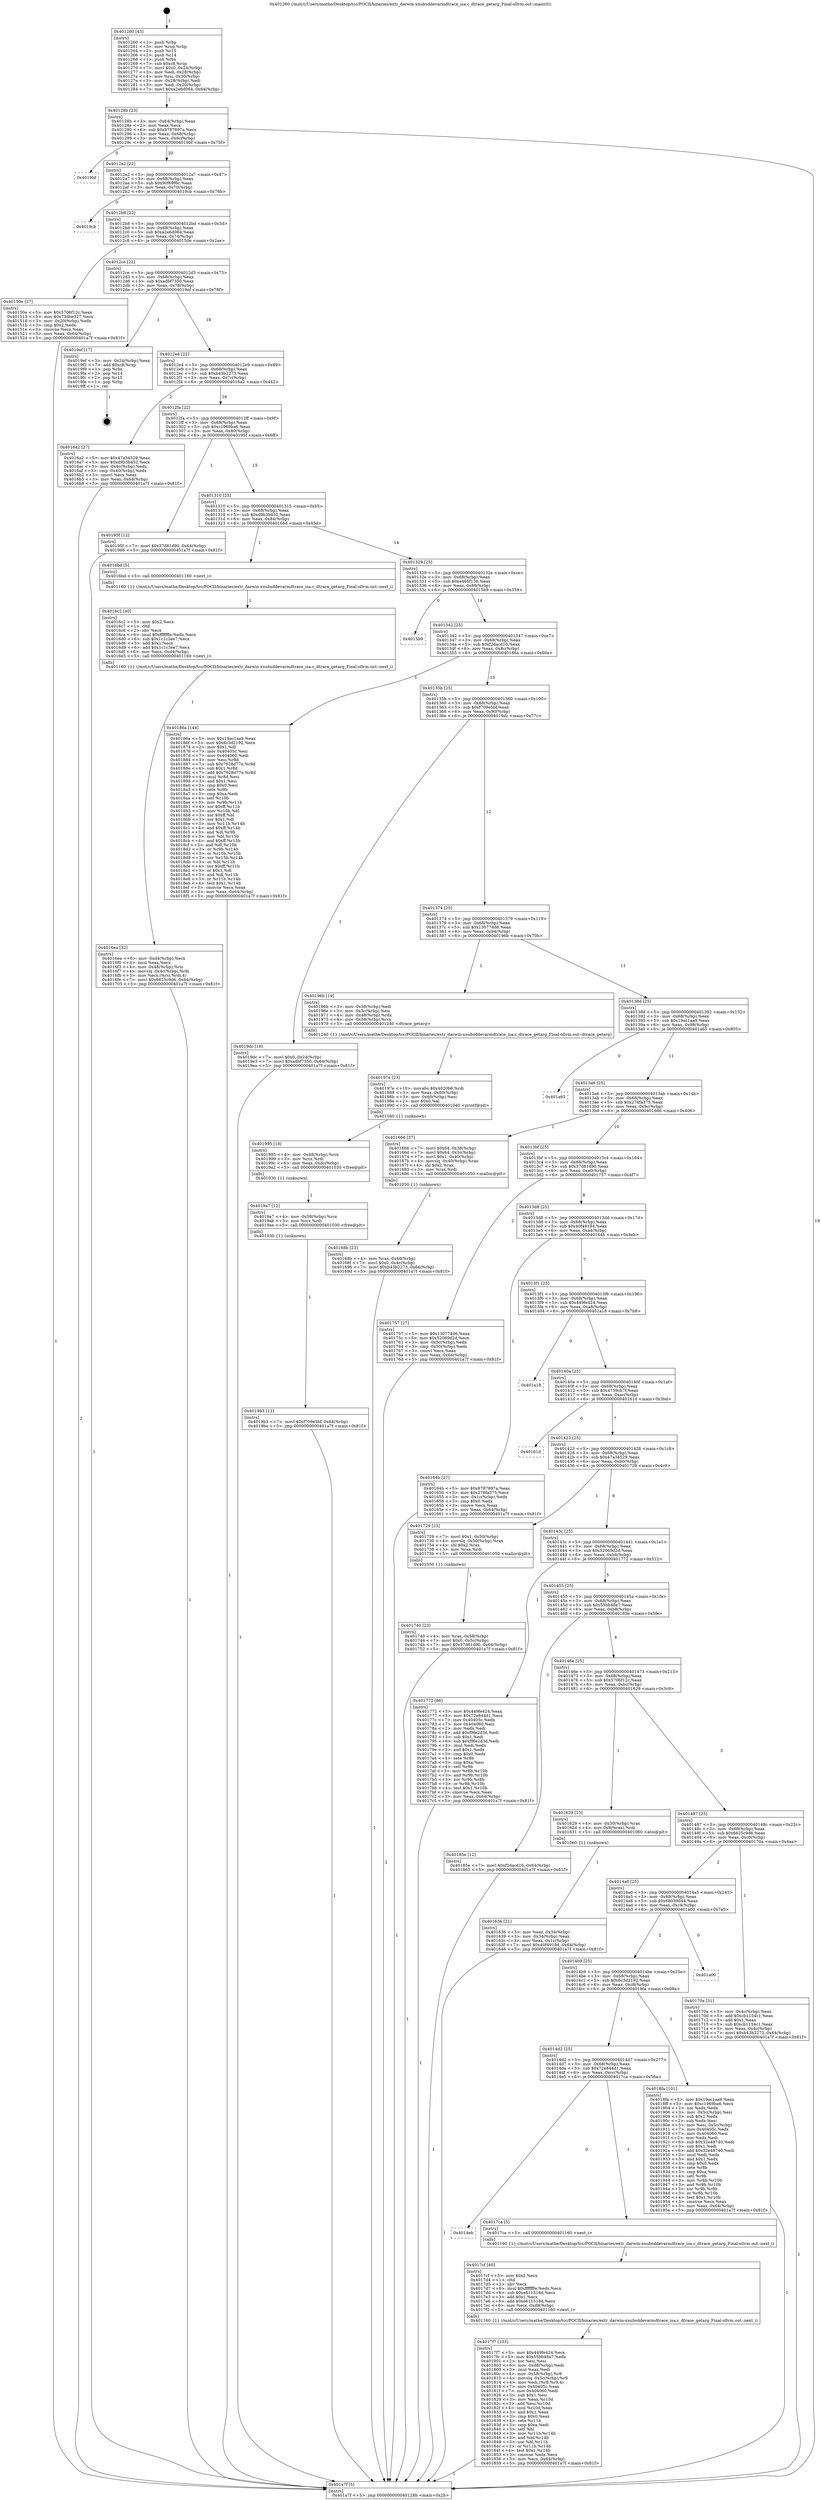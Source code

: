 digraph "0x401260" {
  label = "0x401260 (/mnt/c/Users/mathe/Desktop/tcc/POCII/binaries/extr_darwin-xnubsddevarmdtrace_isa.c_dtrace_getarg_Final-ollvm.out::main(0))"
  labelloc = "t"
  node[shape=record]

  Entry [label="",width=0.3,height=0.3,shape=circle,fillcolor=black,style=filled]
  "0x40128b" [label="{
     0x40128b [23]\l
     | [instrs]\l
     &nbsp;&nbsp;0x40128b \<+3\>: mov -0x64(%rbp),%eax\l
     &nbsp;&nbsp;0x40128e \<+2\>: mov %eax,%ecx\l
     &nbsp;&nbsp;0x401290 \<+6\>: sub $0x8787897a,%ecx\l
     &nbsp;&nbsp;0x401296 \<+3\>: mov %eax,-0x68(%rbp)\l
     &nbsp;&nbsp;0x401299 \<+3\>: mov %ecx,-0x6c(%rbp)\l
     &nbsp;&nbsp;0x40129c \<+6\>: je 00000000004019bf \<main+0x75f\>\l
  }"]
  "0x4019bf" [label="{
     0x4019bf\l
  }", style=dashed]
  "0x4012a2" [label="{
     0x4012a2 [22]\l
     | [instrs]\l
     &nbsp;&nbsp;0x4012a2 \<+5\>: jmp 00000000004012a7 \<main+0x47\>\l
     &nbsp;&nbsp;0x4012a7 \<+3\>: mov -0x68(%rbp),%eax\l
     &nbsp;&nbsp;0x4012aa \<+5\>: sub $0x90f69f6c,%eax\l
     &nbsp;&nbsp;0x4012af \<+3\>: mov %eax,-0x70(%rbp)\l
     &nbsp;&nbsp;0x4012b2 \<+6\>: je 00000000004019cb \<main+0x76b\>\l
  }"]
  Exit [label="",width=0.3,height=0.3,shape=circle,fillcolor=black,style=filled,peripheries=2]
  "0x4019cb" [label="{
     0x4019cb\l
  }", style=dashed]
  "0x4012b8" [label="{
     0x4012b8 [22]\l
     | [instrs]\l
     &nbsp;&nbsp;0x4012b8 \<+5\>: jmp 00000000004012bd \<main+0x5d\>\l
     &nbsp;&nbsp;0x4012bd \<+3\>: mov -0x68(%rbp),%eax\l
     &nbsp;&nbsp;0x4012c0 \<+5\>: sub $0xa2e6d064,%eax\l
     &nbsp;&nbsp;0x4012c5 \<+3\>: mov %eax,-0x74(%rbp)\l
     &nbsp;&nbsp;0x4012c8 \<+6\>: je 000000000040150e \<main+0x2ae\>\l
  }"]
  "0x4019b3" [label="{
     0x4019b3 [12]\l
     | [instrs]\l
     &nbsp;&nbsp;0x4019b3 \<+7\>: movl $0xf709e5bf,-0x64(%rbp)\l
     &nbsp;&nbsp;0x4019ba \<+5\>: jmp 0000000000401a7f \<main+0x81f\>\l
  }"]
  "0x40150e" [label="{
     0x40150e [27]\l
     | [instrs]\l
     &nbsp;&nbsp;0x40150e \<+5\>: mov $0x5706f12c,%eax\l
     &nbsp;&nbsp;0x401513 \<+5\>: mov $0x73dbe327,%ecx\l
     &nbsp;&nbsp;0x401518 \<+3\>: mov -0x20(%rbp),%edx\l
     &nbsp;&nbsp;0x40151b \<+3\>: cmp $0x2,%edx\l
     &nbsp;&nbsp;0x40151e \<+3\>: cmovne %ecx,%eax\l
     &nbsp;&nbsp;0x401521 \<+3\>: mov %eax,-0x64(%rbp)\l
     &nbsp;&nbsp;0x401524 \<+5\>: jmp 0000000000401a7f \<main+0x81f\>\l
  }"]
  "0x4012ce" [label="{
     0x4012ce [22]\l
     | [instrs]\l
     &nbsp;&nbsp;0x4012ce \<+5\>: jmp 00000000004012d3 \<main+0x73\>\l
     &nbsp;&nbsp;0x4012d3 \<+3\>: mov -0x68(%rbp),%eax\l
     &nbsp;&nbsp;0x4012d6 \<+5\>: sub $0xadbf7350,%eax\l
     &nbsp;&nbsp;0x4012db \<+3\>: mov %eax,-0x78(%rbp)\l
     &nbsp;&nbsp;0x4012de \<+6\>: je 00000000004019ef \<main+0x78f\>\l
  }"]
  "0x401a7f" [label="{
     0x401a7f [5]\l
     | [instrs]\l
     &nbsp;&nbsp;0x401a7f \<+5\>: jmp 000000000040128b \<main+0x2b\>\l
  }"]
  "0x401260" [label="{
     0x401260 [43]\l
     | [instrs]\l
     &nbsp;&nbsp;0x401260 \<+1\>: push %rbp\l
     &nbsp;&nbsp;0x401261 \<+3\>: mov %rsp,%rbp\l
     &nbsp;&nbsp;0x401264 \<+2\>: push %r15\l
     &nbsp;&nbsp;0x401266 \<+2\>: push %r14\l
     &nbsp;&nbsp;0x401268 \<+1\>: push %rbx\l
     &nbsp;&nbsp;0x401269 \<+7\>: sub $0xc8,%rsp\l
     &nbsp;&nbsp;0x401270 \<+7\>: movl $0x0,-0x24(%rbp)\l
     &nbsp;&nbsp;0x401277 \<+3\>: mov %edi,-0x28(%rbp)\l
     &nbsp;&nbsp;0x40127a \<+4\>: mov %rsi,-0x30(%rbp)\l
     &nbsp;&nbsp;0x40127e \<+3\>: mov -0x28(%rbp),%edi\l
     &nbsp;&nbsp;0x401281 \<+3\>: mov %edi,-0x20(%rbp)\l
     &nbsp;&nbsp;0x401284 \<+7\>: movl $0xa2e6d064,-0x64(%rbp)\l
  }"]
  "0x4019a7" [label="{
     0x4019a7 [12]\l
     | [instrs]\l
     &nbsp;&nbsp;0x4019a7 \<+4\>: mov -0x58(%rbp),%rcx\l
     &nbsp;&nbsp;0x4019ab \<+3\>: mov %rcx,%rdi\l
     &nbsp;&nbsp;0x4019ae \<+5\>: call 0000000000401030 \<free@plt\>\l
     | [calls]\l
     &nbsp;&nbsp;0x401030 \{1\} (unknown)\l
  }"]
  "0x4019ef" [label="{
     0x4019ef [17]\l
     | [instrs]\l
     &nbsp;&nbsp;0x4019ef \<+3\>: mov -0x24(%rbp),%eax\l
     &nbsp;&nbsp;0x4019f2 \<+7\>: add $0xc8,%rsp\l
     &nbsp;&nbsp;0x4019f9 \<+1\>: pop %rbx\l
     &nbsp;&nbsp;0x4019fa \<+2\>: pop %r14\l
     &nbsp;&nbsp;0x4019fc \<+2\>: pop %r15\l
     &nbsp;&nbsp;0x4019fe \<+1\>: pop %rbp\l
     &nbsp;&nbsp;0x4019ff \<+1\>: ret\l
  }"]
  "0x4012e4" [label="{
     0x4012e4 [22]\l
     | [instrs]\l
     &nbsp;&nbsp;0x4012e4 \<+5\>: jmp 00000000004012e9 \<main+0x89\>\l
     &nbsp;&nbsp;0x4012e9 \<+3\>: mov -0x68(%rbp),%eax\l
     &nbsp;&nbsp;0x4012ec \<+5\>: sub $0xb43b2273,%eax\l
     &nbsp;&nbsp;0x4012f1 \<+3\>: mov %eax,-0x7c(%rbp)\l
     &nbsp;&nbsp;0x4012f4 \<+6\>: je 00000000004016a2 \<main+0x442\>\l
  }"]
  "0x401995" [label="{
     0x401995 [18]\l
     | [instrs]\l
     &nbsp;&nbsp;0x401995 \<+4\>: mov -0x48(%rbp),%rcx\l
     &nbsp;&nbsp;0x401999 \<+3\>: mov %rcx,%rdi\l
     &nbsp;&nbsp;0x40199c \<+6\>: mov %eax,-0xdc(%rbp)\l
     &nbsp;&nbsp;0x4019a2 \<+5\>: call 0000000000401030 \<free@plt\>\l
     | [calls]\l
     &nbsp;&nbsp;0x401030 \{1\} (unknown)\l
  }"]
  "0x4016a2" [label="{
     0x4016a2 [27]\l
     | [instrs]\l
     &nbsp;&nbsp;0x4016a2 \<+5\>: mov $0x47a34529,%eax\l
     &nbsp;&nbsp;0x4016a7 \<+5\>: mov $0xd9b3b452,%ecx\l
     &nbsp;&nbsp;0x4016ac \<+3\>: mov -0x4c(%rbp),%edx\l
     &nbsp;&nbsp;0x4016af \<+3\>: cmp -0x40(%rbp),%edx\l
     &nbsp;&nbsp;0x4016b2 \<+3\>: cmovl %ecx,%eax\l
     &nbsp;&nbsp;0x4016b5 \<+3\>: mov %eax,-0x64(%rbp)\l
     &nbsp;&nbsp;0x4016b8 \<+5\>: jmp 0000000000401a7f \<main+0x81f\>\l
  }"]
  "0x4012fa" [label="{
     0x4012fa [22]\l
     | [instrs]\l
     &nbsp;&nbsp;0x4012fa \<+5\>: jmp 00000000004012ff \<main+0x9f\>\l
     &nbsp;&nbsp;0x4012ff \<+3\>: mov -0x68(%rbp),%eax\l
     &nbsp;&nbsp;0x401302 \<+5\>: sub $0xc1969ba6,%eax\l
     &nbsp;&nbsp;0x401307 \<+3\>: mov %eax,-0x80(%rbp)\l
     &nbsp;&nbsp;0x40130a \<+6\>: je 000000000040195f \<main+0x6ff\>\l
  }"]
  "0x40197e" [label="{
     0x40197e [23]\l
     | [instrs]\l
     &nbsp;&nbsp;0x40197e \<+10\>: movabs $0x4020b6,%rdi\l
     &nbsp;&nbsp;0x401988 \<+3\>: mov %eax,-0x60(%rbp)\l
     &nbsp;&nbsp;0x40198b \<+3\>: mov -0x60(%rbp),%esi\l
     &nbsp;&nbsp;0x40198e \<+2\>: mov $0x0,%al\l
     &nbsp;&nbsp;0x401990 \<+5\>: call 0000000000401040 \<printf@plt\>\l
     | [calls]\l
     &nbsp;&nbsp;0x401040 \{1\} (unknown)\l
  }"]
  "0x40195f" [label="{
     0x40195f [12]\l
     | [instrs]\l
     &nbsp;&nbsp;0x40195f \<+7\>: movl $0x37d81d90,-0x64(%rbp)\l
     &nbsp;&nbsp;0x401966 \<+5\>: jmp 0000000000401a7f \<main+0x81f\>\l
  }"]
  "0x401310" [label="{
     0x401310 [25]\l
     | [instrs]\l
     &nbsp;&nbsp;0x401310 \<+5\>: jmp 0000000000401315 \<main+0xb5\>\l
     &nbsp;&nbsp;0x401315 \<+3\>: mov -0x68(%rbp),%eax\l
     &nbsp;&nbsp;0x401318 \<+5\>: sub $0xd9b3b452,%eax\l
     &nbsp;&nbsp;0x40131d \<+6\>: mov %eax,-0x84(%rbp)\l
     &nbsp;&nbsp;0x401323 \<+6\>: je 00000000004016bd \<main+0x45d\>\l
  }"]
  "0x4017f7" [label="{
     0x4017f7 [103]\l
     | [instrs]\l
     &nbsp;&nbsp;0x4017f7 \<+5\>: mov $0x449fe424,%ecx\l
     &nbsp;&nbsp;0x4017fc \<+5\>: mov $0x55bb48a7,%edx\l
     &nbsp;&nbsp;0x401801 \<+2\>: xor %esi,%esi\l
     &nbsp;&nbsp;0x401803 \<+6\>: mov -0xd8(%rbp),%edi\l
     &nbsp;&nbsp;0x401809 \<+3\>: imul %eax,%edi\l
     &nbsp;&nbsp;0x40180c \<+4\>: mov -0x58(%rbp),%r8\l
     &nbsp;&nbsp;0x401810 \<+4\>: movslq -0x5c(%rbp),%r9\l
     &nbsp;&nbsp;0x401814 \<+4\>: mov %edi,(%r8,%r9,4)\l
     &nbsp;&nbsp;0x401818 \<+7\>: mov 0x40405c,%eax\l
     &nbsp;&nbsp;0x40181f \<+7\>: mov 0x404060,%edi\l
     &nbsp;&nbsp;0x401826 \<+3\>: sub $0x1,%esi\l
     &nbsp;&nbsp;0x401829 \<+3\>: mov %eax,%r10d\l
     &nbsp;&nbsp;0x40182c \<+3\>: add %esi,%r10d\l
     &nbsp;&nbsp;0x40182f \<+4\>: imul %r10d,%eax\l
     &nbsp;&nbsp;0x401833 \<+3\>: and $0x1,%eax\l
     &nbsp;&nbsp;0x401836 \<+3\>: cmp $0x0,%eax\l
     &nbsp;&nbsp;0x401839 \<+4\>: sete %r11b\l
     &nbsp;&nbsp;0x40183d \<+3\>: cmp $0xa,%edi\l
     &nbsp;&nbsp;0x401840 \<+3\>: setl %bl\l
     &nbsp;&nbsp;0x401843 \<+3\>: mov %r11b,%r14b\l
     &nbsp;&nbsp;0x401846 \<+3\>: and %bl,%r14b\l
     &nbsp;&nbsp;0x401849 \<+3\>: xor %bl,%r11b\l
     &nbsp;&nbsp;0x40184c \<+3\>: or %r11b,%r14b\l
     &nbsp;&nbsp;0x40184f \<+4\>: test $0x1,%r14b\l
     &nbsp;&nbsp;0x401853 \<+3\>: cmovne %edx,%ecx\l
     &nbsp;&nbsp;0x401856 \<+3\>: mov %ecx,-0x64(%rbp)\l
     &nbsp;&nbsp;0x401859 \<+5\>: jmp 0000000000401a7f \<main+0x81f\>\l
  }"]
  "0x4016bd" [label="{
     0x4016bd [5]\l
     | [instrs]\l
     &nbsp;&nbsp;0x4016bd \<+5\>: call 0000000000401160 \<next_i\>\l
     | [calls]\l
     &nbsp;&nbsp;0x401160 \{1\} (/mnt/c/Users/mathe/Desktop/tcc/POCII/binaries/extr_darwin-xnubsddevarmdtrace_isa.c_dtrace_getarg_Final-ollvm.out::next_i)\l
  }"]
  "0x401329" [label="{
     0x401329 [25]\l
     | [instrs]\l
     &nbsp;&nbsp;0x401329 \<+5\>: jmp 000000000040132e \<main+0xce\>\l
     &nbsp;&nbsp;0x40132e \<+3\>: mov -0x68(%rbp),%eax\l
     &nbsp;&nbsp;0x401331 \<+5\>: sub $0xe465f136,%eax\l
     &nbsp;&nbsp;0x401336 \<+6\>: mov %eax,-0x88(%rbp)\l
     &nbsp;&nbsp;0x40133c \<+6\>: je 00000000004015b9 \<main+0x359\>\l
  }"]
  "0x4017cf" [label="{
     0x4017cf [40]\l
     | [instrs]\l
     &nbsp;&nbsp;0x4017cf \<+5\>: mov $0x2,%ecx\l
     &nbsp;&nbsp;0x4017d4 \<+1\>: cltd\l
     &nbsp;&nbsp;0x4017d5 \<+2\>: idiv %ecx\l
     &nbsp;&nbsp;0x4017d7 \<+6\>: imul $0xfffffffe,%edx,%ecx\l
     &nbsp;&nbsp;0x4017dd \<+6\>: sub $0xe611518d,%ecx\l
     &nbsp;&nbsp;0x4017e3 \<+3\>: add $0x1,%ecx\l
     &nbsp;&nbsp;0x4017e6 \<+6\>: add $0xe611518d,%ecx\l
     &nbsp;&nbsp;0x4017ec \<+6\>: mov %ecx,-0xd8(%rbp)\l
     &nbsp;&nbsp;0x4017f2 \<+5\>: call 0000000000401160 \<next_i\>\l
     | [calls]\l
     &nbsp;&nbsp;0x401160 \{1\} (/mnt/c/Users/mathe/Desktop/tcc/POCII/binaries/extr_darwin-xnubsddevarmdtrace_isa.c_dtrace_getarg_Final-ollvm.out::next_i)\l
  }"]
  "0x4015b9" [label="{
     0x4015b9\l
  }", style=dashed]
  "0x401342" [label="{
     0x401342 [25]\l
     | [instrs]\l
     &nbsp;&nbsp;0x401342 \<+5\>: jmp 0000000000401347 \<main+0xe7\>\l
     &nbsp;&nbsp;0x401347 \<+3\>: mov -0x68(%rbp),%eax\l
     &nbsp;&nbsp;0x40134a \<+5\>: sub $0xf2dacd16,%eax\l
     &nbsp;&nbsp;0x40134f \<+6\>: mov %eax,-0x8c(%rbp)\l
     &nbsp;&nbsp;0x401355 \<+6\>: je 000000000040186a \<main+0x60a\>\l
  }"]
  "0x4014eb" [label="{
     0x4014eb\l
  }", style=dashed]
  "0x40186a" [label="{
     0x40186a [144]\l
     | [instrs]\l
     &nbsp;&nbsp;0x40186a \<+5\>: mov $0x19ac1aa9,%eax\l
     &nbsp;&nbsp;0x40186f \<+5\>: mov $0x6c3d2192,%ecx\l
     &nbsp;&nbsp;0x401874 \<+2\>: mov $0x1,%dl\l
     &nbsp;&nbsp;0x401876 \<+7\>: mov 0x40405c,%esi\l
     &nbsp;&nbsp;0x40187d \<+7\>: mov 0x404060,%edi\l
     &nbsp;&nbsp;0x401884 \<+3\>: mov %esi,%r8d\l
     &nbsp;&nbsp;0x401887 \<+7\>: sub $0x7628d77e,%r8d\l
     &nbsp;&nbsp;0x40188e \<+4\>: sub $0x1,%r8d\l
     &nbsp;&nbsp;0x401892 \<+7\>: add $0x7628d77e,%r8d\l
     &nbsp;&nbsp;0x401899 \<+4\>: imul %r8d,%esi\l
     &nbsp;&nbsp;0x40189d \<+3\>: and $0x1,%esi\l
     &nbsp;&nbsp;0x4018a0 \<+3\>: cmp $0x0,%esi\l
     &nbsp;&nbsp;0x4018a3 \<+4\>: sete %r9b\l
     &nbsp;&nbsp;0x4018a7 \<+3\>: cmp $0xa,%edi\l
     &nbsp;&nbsp;0x4018aa \<+4\>: setl %r10b\l
     &nbsp;&nbsp;0x4018ae \<+3\>: mov %r9b,%r11b\l
     &nbsp;&nbsp;0x4018b1 \<+4\>: xor $0xff,%r11b\l
     &nbsp;&nbsp;0x4018b5 \<+3\>: mov %r10b,%bl\l
     &nbsp;&nbsp;0x4018b8 \<+3\>: xor $0xff,%bl\l
     &nbsp;&nbsp;0x4018bb \<+3\>: xor $0x1,%dl\l
     &nbsp;&nbsp;0x4018be \<+3\>: mov %r11b,%r14b\l
     &nbsp;&nbsp;0x4018c1 \<+4\>: and $0xff,%r14b\l
     &nbsp;&nbsp;0x4018c5 \<+3\>: and %dl,%r9b\l
     &nbsp;&nbsp;0x4018c8 \<+3\>: mov %bl,%r15b\l
     &nbsp;&nbsp;0x4018cb \<+4\>: and $0xff,%r15b\l
     &nbsp;&nbsp;0x4018cf \<+3\>: and %dl,%r10b\l
     &nbsp;&nbsp;0x4018d2 \<+3\>: or %r9b,%r14b\l
     &nbsp;&nbsp;0x4018d5 \<+3\>: or %r10b,%r15b\l
     &nbsp;&nbsp;0x4018d8 \<+3\>: xor %r15b,%r14b\l
     &nbsp;&nbsp;0x4018db \<+3\>: or %bl,%r11b\l
     &nbsp;&nbsp;0x4018de \<+4\>: xor $0xff,%r11b\l
     &nbsp;&nbsp;0x4018e2 \<+3\>: or $0x1,%dl\l
     &nbsp;&nbsp;0x4018e5 \<+3\>: and %dl,%r11b\l
     &nbsp;&nbsp;0x4018e8 \<+3\>: or %r11b,%r14b\l
     &nbsp;&nbsp;0x4018eb \<+4\>: test $0x1,%r14b\l
     &nbsp;&nbsp;0x4018ef \<+3\>: cmovne %ecx,%eax\l
     &nbsp;&nbsp;0x4018f2 \<+3\>: mov %eax,-0x64(%rbp)\l
     &nbsp;&nbsp;0x4018f5 \<+5\>: jmp 0000000000401a7f \<main+0x81f\>\l
  }"]
  "0x40135b" [label="{
     0x40135b [25]\l
     | [instrs]\l
     &nbsp;&nbsp;0x40135b \<+5\>: jmp 0000000000401360 \<main+0x100\>\l
     &nbsp;&nbsp;0x401360 \<+3\>: mov -0x68(%rbp),%eax\l
     &nbsp;&nbsp;0x401363 \<+5\>: sub $0xf709e5bf,%eax\l
     &nbsp;&nbsp;0x401368 \<+6\>: mov %eax,-0x90(%rbp)\l
     &nbsp;&nbsp;0x40136e \<+6\>: je 00000000004019dc \<main+0x77c\>\l
  }"]
  "0x4017ca" [label="{
     0x4017ca [5]\l
     | [instrs]\l
     &nbsp;&nbsp;0x4017ca \<+5\>: call 0000000000401160 \<next_i\>\l
     | [calls]\l
     &nbsp;&nbsp;0x401160 \{1\} (/mnt/c/Users/mathe/Desktop/tcc/POCII/binaries/extr_darwin-xnubsddevarmdtrace_isa.c_dtrace_getarg_Final-ollvm.out::next_i)\l
  }"]
  "0x4019dc" [label="{
     0x4019dc [19]\l
     | [instrs]\l
     &nbsp;&nbsp;0x4019dc \<+7\>: movl $0x0,-0x24(%rbp)\l
     &nbsp;&nbsp;0x4019e3 \<+7\>: movl $0xadbf7350,-0x64(%rbp)\l
     &nbsp;&nbsp;0x4019ea \<+5\>: jmp 0000000000401a7f \<main+0x81f\>\l
  }"]
  "0x401374" [label="{
     0x401374 [25]\l
     | [instrs]\l
     &nbsp;&nbsp;0x401374 \<+5\>: jmp 0000000000401379 \<main+0x119\>\l
     &nbsp;&nbsp;0x401379 \<+3\>: mov -0x68(%rbp),%eax\l
     &nbsp;&nbsp;0x40137c \<+5\>: sub $0x130774d6,%eax\l
     &nbsp;&nbsp;0x401381 \<+6\>: mov %eax,-0x94(%rbp)\l
     &nbsp;&nbsp;0x401387 \<+6\>: je 000000000040196b \<main+0x70b\>\l
  }"]
  "0x4014d2" [label="{
     0x4014d2 [25]\l
     | [instrs]\l
     &nbsp;&nbsp;0x4014d2 \<+5\>: jmp 00000000004014d7 \<main+0x277\>\l
     &nbsp;&nbsp;0x4014d7 \<+3\>: mov -0x68(%rbp),%eax\l
     &nbsp;&nbsp;0x4014da \<+5\>: sub $0x72e844d1,%eax\l
     &nbsp;&nbsp;0x4014df \<+6\>: mov %eax,-0xcc(%rbp)\l
     &nbsp;&nbsp;0x4014e5 \<+6\>: je 00000000004017ca \<main+0x56a\>\l
  }"]
  "0x40196b" [label="{
     0x40196b [19]\l
     | [instrs]\l
     &nbsp;&nbsp;0x40196b \<+3\>: mov -0x38(%rbp),%edi\l
     &nbsp;&nbsp;0x40196e \<+3\>: mov -0x3c(%rbp),%esi\l
     &nbsp;&nbsp;0x401971 \<+4\>: mov -0x48(%rbp),%rdx\l
     &nbsp;&nbsp;0x401975 \<+4\>: mov -0x58(%rbp),%rcx\l
     &nbsp;&nbsp;0x401979 \<+5\>: call 0000000000401240 \<dtrace_getarg\>\l
     | [calls]\l
     &nbsp;&nbsp;0x401240 \{1\} (/mnt/c/Users/mathe/Desktop/tcc/POCII/binaries/extr_darwin-xnubsddevarmdtrace_isa.c_dtrace_getarg_Final-ollvm.out::dtrace_getarg)\l
  }"]
  "0x40138d" [label="{
     0x40138d [25]\l
     | [instrs]\l
     &nbsp;&nbsp;0x40138d \<+5\>: jmp 0000000000401392 \<main+0x132\>\l
     &nbsp;&nbsp;0x401392 \<+3\>: mov -0x68(%rbp),%eax\l
     &nbsp;&nbsp;0x401395 \<+5\>: sub $0x19ac1aa9,%eax\l
     &nbsp;&nbsp;0x40139a \<+6\>: mov %eax,-0x98(%rbp)\l
     &nbsp;&nbsp;0x4013a0 \<+6\>: je 0000000000401a65 \<main+0x805\>\l
  }"]
  "0x4018fa" [label="{
     0x4018fa [101]\l
     | [instrs]\l
     &nbsp;&nbsp;0x4018fa \<+5\>: mov $0x19ac1aa9,%eax\l
     &nbsp;&nbsp;0x4018ff \<+5\>: mov $0xc1969ba6,%ecx\l
     &nbsp;&nbsp;0x401904 \<+2\>: xor %edx,%edx\l
     &nbsp;&nbsp;0x401906 \<+3\>: mov -0x5c(%rbp),%esi\l
     &nbsp;&nbsp;0x401909 \<+3\>: sub $0x1,%edx\l
     &nbsp;&nbsp;0x40190c \<+2\>: sub %edx,%esi\l
     &nbsp;&nbsp;0x40190e \<+3\>: mov %esi,-0x5c(%rbp)\l
     &nbsp;&nbsp;0x401911 \<+7\>: mov 0x40405c,%edx\l
     &nbsp;&nbsp;0x401918 \<+7\>: mov 0x404060,%esi\l
     &nbsp;&nbsp;0x40191f \<+2\>: mov %edx,%edi\l
     &nbsp;&nbsp;0x401921 \<+6\>: sub $0x32e48740,%edi\l
     &nbsp;&nbsp;0x401927 \<+3\>: sub $0x1,%edi\l
     &nbsp;&nbsp;0x40192a \<+6\>: add $0x32e48740,%edi\l
     &nbsp;&nbsp;0x401930 \<+3\>: imul %edi,%edx\l
     &nbsp;&nbsp;0x401933 \<+3\>: and $0x1,%edx\l
     &nbsp;&nbsp;0x401936 \<+3\>: cmp $0x0,%edx\l
     &nbsp;&nbsp;0x401939 \<+4\>: sete %r8b\l
     &nbsp;&nbsp;0x40193d \<+3\>: cmp $0xa,%esi\l
     &nbsp;&nbsp;0x401940 \<+4\>: setl %r9b\l
     &nbsp;&nbsp;0x401944 \<+3\>: mov %r8b,%r10b\l
     &nbsp;&nbsp;0x401947 \<+3\>: and %r9b,%r10b\l
     &nbsp;&nbsp;0x40194a \<+3\>: xor %r9b,%r8b\l
     &nbsp;&nbsp;0x40194d \<+3\>: or %r8b,%r10b\l
     &nbsp;&nbsp;0x401950 \<+4\>: test $0x1,%r10b\l
     &nbsp;&nbsp;0x401954 \<+3\>: cmovne %ecx,%eax\l
     &nbsp;&nbsp;0x401957 \<+3\>: mov %eax,-0x64(%rbp)\l
     &nbsp;&nbsp;0x40195a \<+5\>: jmp 0000000000401a7f \<main+0x81f\>\l
  }"]
  "0x401a65" [label="{
     0x401a65\l
  }", style=dashed]
  "0x4013a6" [label="{
     0x4013a6 [25]\l
     | [instrs]\l
     &nbsp;&nbsp;0x4013a6 \<+5\>: jmp 00000000004013ab \<main+0x14b\>\l
     &nbsp;&nbsp;0x4013ab \<+3\>: mov -0x68(%rbp),%eax\l
     &nbsp;&nbsp;0x4013ae \<+5\>: sub $0x278fa375,%eax\l
     &nbsp;&nbsp;0x4013b3 \<+6\>: mov %eax,-0x9c(%rbp)\l
     &nbsp;&nbsp;0x4013b9 \<+6\>: je 0000000000401666 \<main+0x406\>\l
  }"]
  "0x4014b9" [label="{
     0x4014b9 [25]\l
     | [instrs]\l
     &nbsp;&nbsp;0x4014b9 \<+5\>: jmp 00000000004014be \<main+0x25e\>\l
     &nbsp;&nbsp;0x4014be \<+3\>: mov -0x68(%rbp),%eax\l
     &nbsp;&nbsp;0x4014c1 \<+5\>: sub $0x6c3d2192,%eax\l
     &nbsp;&nbsp;0x4014c6 \<+6\>: mov %eax,-0xc8(%rbp)\l
     &nbsp;&nbsp;0x4014cc \<+6\>: je 00000000004018fa \<main+0x69a\>\l
  }"]
  "0x401666" [label="{
     0x401666 [37]\l
     | [instrs]\l
     &nbsp;&nbsp;0x401666 \<+7\>: movl $0x64,-0x38(%rbp)\l
     &nbsp;&nbsp;0x40166d \<+7\>: movl $0x64,-0x3c(%rbp)\l
     &nbsp;&nbsp;0x401674 \<+7\>: movl $0x1,-0x40(%rbp)\l
     &nbsp;&nbsp;0x40167b \<+4\>: movslq -0x40(%rbp),%rax\l
     &nbsp;&nbsp;0x40167f \<+4\>: shl $0x2,%rax\l
     &nbsp;&nbsp;0x401683 \<+3\>: mov %rax,%rdi\l
     &nbsp;&nbsp;0x401686 \<+5\>: call 0000000000401050 \<malloc@plt\>\l
     | [calls]\l
     &nbsp;&nbsp;0x401050 \{1\} (unknown)\l
  }"]
  "0x4013bf" [label="{
     0x4013bf [25]\l
     | [instrs]\l
     &nbsp;&nbsp;0x4013bf \<+5\>: jmp 00000000004013c4 \<main+0x164\>\l
     &nbsp;&nbsp;0x4013c4 \<+3\>: mov -0x68(%rbp),%eax\l
     &nbsp;&nbsp;0x4013c7 \<+5\>: sub $0x37d81d90,%eax\l
     &nbsp;&nbsp;0x4013cc \<+6\>: mov %eax,-0xa0(%rbp)\l
     &nbsp;&nbsp;0x4013d2 \<+6\>: je 0000000000401757 \<main+0x4f7\>\l
  }"]
  "0x401a00" [label="{
     0x401a00\l
  }", style=dashed]
  "0x401757" [label="{
     0x401757 [27]\l
     | [instrs]\l
     &nbsp;&nbsp;0x401757 \<+5\>: mov $0x130774d6,%eax\l
     &nbsp;&nbsp;0x40175c \<+5\>: mov $0x52069d2d,%ecx\l
     &nbsp;&nbsp;0x401761 \<+3\>: mov -0x5c(%rbp),%edx\l
     &nbsp;&nbsp;0x401764 \<+3\>: cmp -0x50(%rbp),%edx\l
     &nbsp;&nbsp;0x401767 \<+3\>: cmovl %ecx,%eax\l
     &nbsp;&nbsp;0x40176a \<+3\>: mov %eax,-0x64(%rbp)\l
     &nbsp;&nbsp;0x40176d \<+5\>: jmp 0000000000401a7f \<main+0x81f\>\l
  }"]
  "0x4013d8" [label="{
     0x4013d8 [25]\l
     | [instrs]\l
     &nbsp;&nbsp;0x4013d8 \<+5\>: jmp 00000000004013dd \<main+0x17d\>\l
     &nbsp;&nbsp;0x4013dd \<+3\>: mov -0x68(%rbp),%eax\l
     &nbsp;&nbsp;0x4013e0 \<+5\>: sub $0x40f49194,%eax\l
     &nbsp;&nbsp;0x4013e5 \<+6\>: mov %eax,-0xa4(%rbp)\l
     &nbsp;&nbsp;0x4013eb \<+6\>: je 000000000040164b \<main+0x3eb\>\l
  }"]
  "0x401740" [label="{
     0x401740 [23]\l
     | [instrs]\l
     &nbsp;&nbsp;0x401740 \<+4\>: mov %rax,-0x58(%rbp)\l
     &nbsp;&nbsp;0x401744 \<+7\>: movl $0x0,-0x5c(%rbp)\l
     &nbsp;&nbsp;0x40174b \<+7\>: movl $0x37d81d90,-0x64(%rbp)\l
     &nbsp;&nbsp;0x401752 \<+5\>: jmp 0000000000401a7f \<main+0x81f\>\l
  }"]
  "0x40164b" [label="{
     0x40164b [27]\l
     | [instrs]\l
     &nbsp;&nbsp;0x40164b \<+5\>: mov $0x8787897a,%eax\l
     &nbsp;&nbsp;0x401650 \<+5\>: mov $0x278fa375,%ecx\l
     &nbsp;&nbsp;0x401655 \<+3\>: mov -0x1c(%rbp),%edx\l
     &nbsp;&nbsp;0x401658 \<+3\>: cmp $0x0,%edx\l
     &nbsp;&nbsp;0x40165b \<+3\>: cmove %ecx,%eax\l
     &nbsp;&nbsp;0x40165e \<+3\>: mov %eax,-0x64(%rbp)\l
     &nbsp;&nbsp;0x401661 \<+5\>: jmp 0000000000401a7f \<main+0x81f\>\l
  }"]
  "0x4013f1" [label="{
     0x4013f1 [25]\l
     | [instrs]\l
     &nbsp;&nbsp;0x4013f1 \<+5\>: jmp 00000000004013f6 \<main+0x196\>\l
     &nbsp;&nbsp;0x4013f6 \<+3\>: mov -0x68(%rbp),%eax\l
     &nbsp;&nbsp;0x4013f9 \<+5\>: sub $0x449fe424,%eax\l
     &nbsp;&nbsp;0x4013fe \<+6\>: mov %eax,-0xa8(%rbp)\l
     &nbsp;&nbsp;0x401404 \<+6\>: je 0000000000401a18 \<main+0x7b8\>\l
  }"]
  "0x4014a0" [label="{
     0x4014a0 [25]\l
     | [instrs]\l
     &nbsp;&nbsp;0x4014a0 \<+5\>: jmp 00000000004014a5 \<main+0x245\>\l
     &nbsp;&nbsp;0x4014a5 \<+3\>: mov -0x68(%rbp),%eax\l
     &nbsp;&nbsp;0x4014a8 \<+5\>: sub $0x68039d44,%eax\l
     &nbsp;&nbsp;0x4014ad \<+6\>: mov %eax,-0xc4(%rbp)\l
     &nbsp;&nbsp;0x4014b3 \<+6\>: je 0000000000401a00 \<main+0x7a0\>\l
  }"]
  "0x401a18" [label="{
     0x401a18\l
  }", style=dashed]
  "0x40140a" [label="{
     0x40140a [25]\l
     | [instrs]\l
     &nbsp;&nbsp;0x40140a \<+5\>: jmp 000000000040140f \<main+0x1af\>\l
     &nbsp;&nbsp;0x40140f \<+3\>: mov -0x68(%rbp),%eax\l
     &nbsp;&nbsp;0x401412 \<+5\>: sub $0x4759cb7f,%eax\l
     &nbsp;&nbsp;0x401417 \<+6\>: mov %eax,-0xac(%rbp)\l
     &nbsp;&nbsp;0x40141d \<+6\>: je 000000000040161d \<main+0x3bd\>\l
  }"]
  "0x40170a" [label="{
     0x40170a [31]\l
     | [instrs]\l
     &nbsp;&nbsp;0x40170a \<+3\>: mov -0x4c(%rbp),%eax\l
     &nbsp;&nbsp;0x40170d \<+5\>: add $0xcb1154c1,%eax\l
     &nbsp;&nbsp;0x401712 \<+3\>: add $0x1,%eax\l
     &nbsp;&nbsp;0x401715 \<+5\>: sub $0xcb1154c1,%eax\l
     &nbsp;&nbsp;0x40171a \<+3\>: mov %eax,-0x4c(%rbp)\l
     &nbsp;&nbsp;0x40171d \<+7\>: movl $0xb43b2273,-0x64(%rbp)\l
     &nbsp;&nbsp;0x401724 \<+5\>: jmp 0000000000401a7f \<main+0x81f\>\l
  }"]
  "0x40161d" [label="{
     0x40161d\l
  }", style=dashed]
  "0x401423" [label="{
     0x401423 [25]\l
     | [instrs]\l
     &nbsp;&nbsp;0x401423 \<+5\>: jmp 0000000000401428 \<main+0x1c8\>\l
     &nbsp;&nbsp;0x401428 \<+3\>: mov -0x68(%rbp),%eax\l
     &nbsp;&nbsp;0x40142b \<+5\>: sub $0x47a34529,%eax\l
     &nbsp;&nbsp;0x401430 \<+6\>: mov %eax,-0xb0(%rbp)\l
     &nbsp;&nbsp;0x401436 \<+6\>: je 0000000000401729 \<main+0x4c9\>\l
  }"]
  "0x4016ea" [label="{
     0x4016ea [32]\l
     | [instrs]\l
     &nbsp;&nbsp;0x4016ea \<+6\>: mov -0xd4(%rbp),%ecx\l
     &nbsp;&nbsp;0x4016f0 \<+3\>: imul %eax,%ecx\l
     &nbsp;&nbsp;0x4016f3 \<+4\>: mov -0x48(%rbp),%rsi\l
     &nbsp;&nbsp;0x4016f7 \<+4\>: movslq -0x4c(%rbp),%rdi\l
     &nbsp;&nbsp;0x4016fb \<+3\>: mov %ecx,(%rsi,%rdi,4)\l
     &nbsp;&nbsp;0x4016fe \<+7\>: movl $0x6625c9d6,-0x64(%rbp)\l
     &nbsp;&nbsp;0x401705 \<+5\>: jmp 0000000000401a7f \<main+0x81f\>\l
  }"]
  "0x401729" [label="{
     0x401729 [23]\l
     | [instrs]\l
     &nbsp;&nbsp;0x401729 \<+7\>: movl $0x1,-0x50(%rbp)\l
     &nbsp;&nbsp;0x401730 \<+4\>: movslq -0x50(%rbp),%rax\l
     &nbsp;&nbsp;0x401734 \<+4\>: shl $0x2,%rax\l
     &nbsp;&nbsp;0x401738 \<+3\>: mov %rax,%rdi\l
     &nbsp;&nbsp;0x40173b \<+5\>: call 0000000000401050 \<malloc@plt\>\l
     | [calls]\l
     &nbsp;&nbsp;0x401050 \{1\} (unknown)\l
  }"]
  "0x40143c" [label="{
     0x40143c [25]\l
     | [instrs]\l
     &nbsp;&nbsp;0x40143c \<+5\>: jmp 0000000000401441 \<main+0x1e1\>\l
     &nbsp;&nbsp;0x401441 \<+3\>: mov -0x68(%rbp),%eax\l
     &nbsp;&nbsp;0x401444 \<+5\>: sub $0x52069d2d,%eax\l
     &nbsp;&nbsp;0x401449 \<+6\>: mov %eax,-0xb4(%rbp)\l
     &nbsp;&nbsp;0x40144f \<+6\>: je 0000000000401772 \<main+0x512\>\l
  }"]
  "0x4016c2" [label="{
     0x4016c2 [40]\l
     | [instrs]\l
     &nbsp;&nbsp;0x4016c2 \<+5\>: mov $0x2,%ecx\l
     &nbsp;&nbsp;0x4016c7 \<+1\>: cltd\l
     &nbsp;&nbsp;0x4016c8 \<+2\>: idiv %ecx\l
     &nbsp;&nbsp;0x4016ca \<+6\>: imul $0xfffffffe,%edx,%ecx\l
     &nbsp;&nbsp;0x4016d0 \<+6\>: sub $0x1c1c3ee7,%ecx\l
     &nbsp;&nbsp;0x4016d6 \<+3\>: add $0x1,%ecx\l
     &nbsp;&nbsp;0x4016d9 \<+6\>: add $0x1c1c3ee7,%ecx\l
     &nbsp;&nbsp;0x4016df \<+6\>: mov %ecx,-0xd4(%rbp)\l
     &nbsp;&nbsp;0x4016e5 \<+5\>: call 0000000000401160 \<next_i\>\l
     | [calls]\l
     &nbsp;&nbsp;0x401160 \{1\} (/mnt/c/Users/mathe/Desktop/tcc/POCII/binaries/extr_darwin-xnubsddevarmdtrace_isa.c_dtrace_getarg_Final-ollvm.out::next_i)\l
  }"]
  "0x401772" [label="{
     0x401772 [88]\l
     | [instrs]\l
     &nbsp;&nbsp;0x401772 \<+5\>: mov $0x449fe424,%eax\l
     &nbsp;&nbsp;0x401777 \<+5\>: mov $0x72e844d1,%ecx\l
     &nbsp;&nbsp;0x40177c \<+7\>: mov 0x40405c,%edx\l
     &nbsp;&nbsp;0x401783 \<+7\>: mov 0x404060,%esi\l
     &nbsp;&nbsp;0x40178a \<+2\>: mov %edx,%edi\l
     &nbsp;&nbsp;0x40178c \<+6\>: add $0xf9fe2d3d,%edi\l
     &nbsp;&nbsp;0x401792 \<+3\>: sub $0x1,%edi\l
     &nbsp;&nbsp;0x401795 \<+6\>: sub $0xf9fe2d3d,%edi\l
     &nbsp;&nbsp;0x40179b \<+3\>: imul %edi,%edx\l
     &nbsp;&nbsp;0x40179e \<+3\>: and $0x1,%edx\l
     &nbsp;&nbsp;0x4017a1 \<+3\>: cmp $0x0,%edx\l
     &nbsp;&nbsp;0x4017a4 \<+4\>: sete %r8b\l
     &nbsp;&nbsp;0x4017a8 \<+3\>: cmp $0xa,%esi\l
     &nbsp;&nbsp;0x4017ab \<+4\>: setl %r9b\l
     &nbsp;&nbsp;0x4017af \<+3\>: mov %r8b,%r10b\l
     &nbsp;&nbsp;0x4017b2 \<+3\>: and %r9b,%r10b\l
     &nbsp;&nbsp;0x4017b5 \<+3\>: xor %r9b,%r8b\l
     &nbsp;&nbsp;0x4017b8 \<+3\>: or %r8b,%r10b\l
     &nbsp;&nbsp;0x4017bb \<+4\>: test $0x1,%r10b\l
     &nbsp;&nbsp;0x4017bf \<+3\>: cmovne %ecx,%eax\l
     &nbsp;&nbsp;0x4017c2 \<+3\>: mov %eax,-0x64(%rbp)\l
     &nbsp;&nbsp;0x4017c5 \<+5\>: jmp 0000000000401a7f \<main+0x81f\>\l
  }"]
  "0x401455" [label="{
     0x401455 [25]\l
     | [instrs]\l
     &nbsp;&nbsp;0x401455 \<+5\>: jmp 000000000040145a \<main+0x1fa\>\l
     &nbsp;&nbsp;0x40145a \<+3\>: mov -0x68(%rbp),%eax\l
     &nbsp;&nbsp;0x40145d \<+5\>: sub $0x55bb48a7,%eax\l
     &nbsp;&nbsp;0x401462 \<+6\>: mov %eax,-0xb8(%rbp)\l
     &nbsp;&nbsp;0x401468 \<+6\>: je 000000000040185e \<main+0x5fe\>\l
  }"]
  "0x40168b" [label="{
     0x40168b [23]\l
     | [instrs]\l
     &nbsp;&nbsp;0x40168b \<+4\>: mov %rax,-0x48(%rbp)\l
     &nbsp;&nbsp;0x40168f \<+7\>: movl $0x0,-0x4c(%rbp)\l
     &nbsp;&nbsp;0x401696 \<+7\>: movl $0xb43b2273,-0x64(%rbp)\l
     &nbsp;&nbsp;0x40169d \<+5\>: jmp 0000000000401a7f \<main+0x81f\>\l
  }"]
  "0x40185e" [label="{
     0x40185e [12]\l
     | [instrs]\l
     &nbsp;&nbsp;0x40185e \<+7\>: movl $0xf2dacd16,-0x64(%rbp)\l
     &nbsp;&nbsp;0x401865 \<+5\>: jmp 0000000000401a7f \<main+0x81f\>\l
  }"]
  "0x40146e" [label="{
     0x40146e [25]\l
     | [instrs]\l
     &nbsp;&nbsp;0x40146e \<+5\>: jmp 0000000000401473 \<main+0x213\>\l
     &nbsp;&nbsp;0x401473 \<+3\>: mov -0x68(%rbp),%eax\l
     &nbsp;&nbsp;0x401476 \<+5\>: sub $0x5706f12c,%eax\l
     &nbsp;&nbsp;0x40147b \<+6\>: mov %eax,-0xbc(%rbp)\l
     &nbsp;&nbsp;0x401481 \<+6\>: je 0000000000401629 \<main+0x3c9\>\l
  }"]
  "0x401636" [label="{
     0x401636 [21]\l
     | [instrs]\l
     &nbsp;&nbsp;0x401636 \<+3\>: mov %eax,-0x34(%rbp)\l
     &nbsp;&nbsp;0x401639 \<+3\>: mov -0x34(%rbp),%eax\l
     &nbsp;&nbsp;0x40163c \<+3\>: mov %eax,-0x1c(%rbp)\l
     &nbsp;&nbsp;0x40163f \<+7\>: movl $0x40f49194,-0x64(%rbp)\l
     &nbsp;&nbsp;0x401646 \<+5\>: jmp 0000000000401a7f \<main+0x81f\>\l
  }"]
  "0x401629" [label="{
     0x401629 [13]\l
     | [instrs]\l
     &nbsp;&nbsp;0x401629 \<+4\>: mov -0x30(%rbp),%rax\l
     &nbsp;&nbsp;0x40162d \<+4\>: mov 0x8(%rax),%rdi\l
     &nbsp;&nbsp;0x401631 \<+5\>: call 0000000000401060 \<atoi@plt\>\l
     | [calls]\l
     &nbsp;&nbsp;0x401060 \{1\} (unknown)\l
  }"]
  "0x401487" [label="{
     0x401487 [25]\l
     | [instrs]\l
     &nbsp;&nbsp;0x401487 \<+5\>: jmp 000000000040148c \<main+0x22c\>\l
     &nbsp;&nbsp;0x40148c \<+3\>: mov -0x68(%rbp),%eax\l
     &nbsp;&nbsp;0x40148f \<+5\>: sub $0x6625c9d6,%eax\l
     &nbsp;&nbsp;0x401494 \<+6\>: mov %eax,-0xc0(%rbp)\l
     &nbsp;&nbsp;0x40149a \<+6\>: je 000000000040170a \<main+0x4aa\>\l
  }"]
  Entry -> "0x401260" [label=" 1"]
  "0x40128b" -> "0x4019bf" [label=" 0"]
  "0x40128b" -> "0x4012a2" [label=" 20"]
  "0x4019ef" -> Exit [label=" 1"]
  "0x4012a2" -> "0x4019cb" [label=" 0"]
  "0x4012a2" -> "0x4012b8" [label=" 20"]
  "0x4019dc" -> "0x401a7f" [label=" 1"]
  "0x4012b8" -> "0x40150e" [label=" 1"]
  "0x4012b8" -> "0x4012ce" [label=" 19"]
  "0x40150e" -> "0x401a7f" [label=" 1"]
  "0x401260" -> "0x40128b" [label=" 1"]
  "0x401a7f" -> "0x40128b" [label=" 19"]
  "0x4019b3" -> "0x401a7f" [label=" 1"]
  "0x4012ce" -> "0x4019ef" [label=" 1"]
  "0x4012ce" -> "0x4012e4" [label=" 18"]
  "0x4019a7" -> "0x4019b3" [label=" 1"]
  "0x4012e4" -> "0x4016a2" [label=" 2"]
  "0x4012e4" -> "0x4012fa" [label=" 16"]
  "0x401995" -> "0x4019a7" [label=" 1"]
  "0x4012fa" -> "0x40195f" [label=" 1"]
  "0x4012fa" -> "0x401310" [label=" 15"]
  "0x40197e" -> "0x401995" [label=" 1"]
  "0x401310" -> "0x4016bd" [label=" 1"]
  "0x401310" -> "0x401329" [label=" 14"]
  "0x40196b" -> "0x40197e" [label=" 1"]
  "0x401329" -> "0x4015b9" [label=" 0"]
  "0x401329" -> "0x401342" [label=" 14"]
  "0x40195f" -> "0x401a7f" [label=" 1"]
  "0x401342" -> "0x40186a" [label=" 1"]
  "0x401342" -> "0x40135b" [label=" 13"]
  "0x4018fa" -> "0x401a7f" [label=" 1"]
  "0x40135b" -> "0x4019dc" [label=" 1"]
  "0x40135b" -> "0x401374" [label=" 12"]
  "0x40186a" -> "0x401a7f" [label=" 1"]
  "0x401374" -> "0x40196b" [label=" 1"]
  "0x401374" -> "0x40138d" [label=" 11"]
  "0x4017f7" -> "0x401a7f" [label=" 1"]
  "0x40138d" -> "0x401a65" [label=" 0"]
  "0x40138d" -> "0x4013a6" [label=" 11"]
  "0x4017cf" -> "0x4017f7" [label=" 1"]
  "0x4013a6" -> "0x401666" [label=" 1"]
  "0x4013a6" -> "0x4013bf" [label=" 10"]
  "0x4014d2" -> "0x4014eb" [label=" 0"]
  "0x4013bf" -> "0x401757" [label=" 2"]
  "0x4013bf" -> "0x4013d8" [label=" 8"]
  "0x4014d2" -> "0x4017ca" [label=" 1"]
  "0x4013d8" -> "0x40164b" [label=" 1"]
  "0x4013d8" -> "0x4013f1" [label=" 7"]
  "0x4014b9" -> "0x4014d2" [label=" 1"]
  "0x4013f1" -> "0x401a18" [label=" 0"]
  "0x4013f1" -> "0x40140a" [label=" 7"]
  "0x4014b9" -> "0x4018fa" [label=" 1"]
  "0x40140a" -> "0x40161d" [label=" 0"]
  "0x40140a" -> "0x401423" [label=" 7"]
  "0x4017ca" -> "0x4017cf" [label=" 1"]
  "0x401423" -> "0x401729" [label=" 1"]
  "0x401423" -> "0x40143c" [label=" 6"]
  "0x4014a0" -> "0x401a00" [label=" 0"]
  "0x40143c" -> "0x401772" [label=" 1"]
  "0x40143c" -> "0x401455" [label=" 5"]
  "0x40185e" -> "0x401a7f" [label=" 1"]
  "0x401455" -> "0x40185e" [label=" 1"]
  "0x401455" -> "0x40146e" [label=" 4"]
  "0x401772" -> "0x401a7f" [label=" 1"]
  "0x40146e" -> "0x401629" [label=" 1"]
  "0x40146e" -> "0x401487" [label=" 3"]
  "0x401629" -> "0x401636" [label=" 1"]
  "0x401636" -> "0x401a7f" [label=" 1"]
  "0x40164b" -> "0x401a7f" [label=" 1"]
  "0x401666" -> "0x40168b" [label=" 1"]
  "0x40168b" -> "0x401a7f" [label=" 1"]
  "0x4016a2" -> "0x401a7f" [label=" 2"]
  "0x4016bd" -> "0x4016c2" [label=" 1"]
  "0x4016c2" -> "0x4016ea" [label=" 1"]
  "0x4016ea" -> "0x401a7f" [label=" 1"]
  "0x4014a0" -> "0x4014b9" [label=" 2"]
  "0x401487" -> "0x40170a" [label=" 1"]
  "0x401487" -> "0x4014a0" [label=" 2"]
  "0x40170a" -> "0x401a7f" [label=" 1"]
  "0x401729" -> "0x401740" [label=" 1"]
  "0x401740" -> "0x401a7f" [label=" 1"]
  "0x401757" -> "0x401a7f" [label=" 2"]
}
